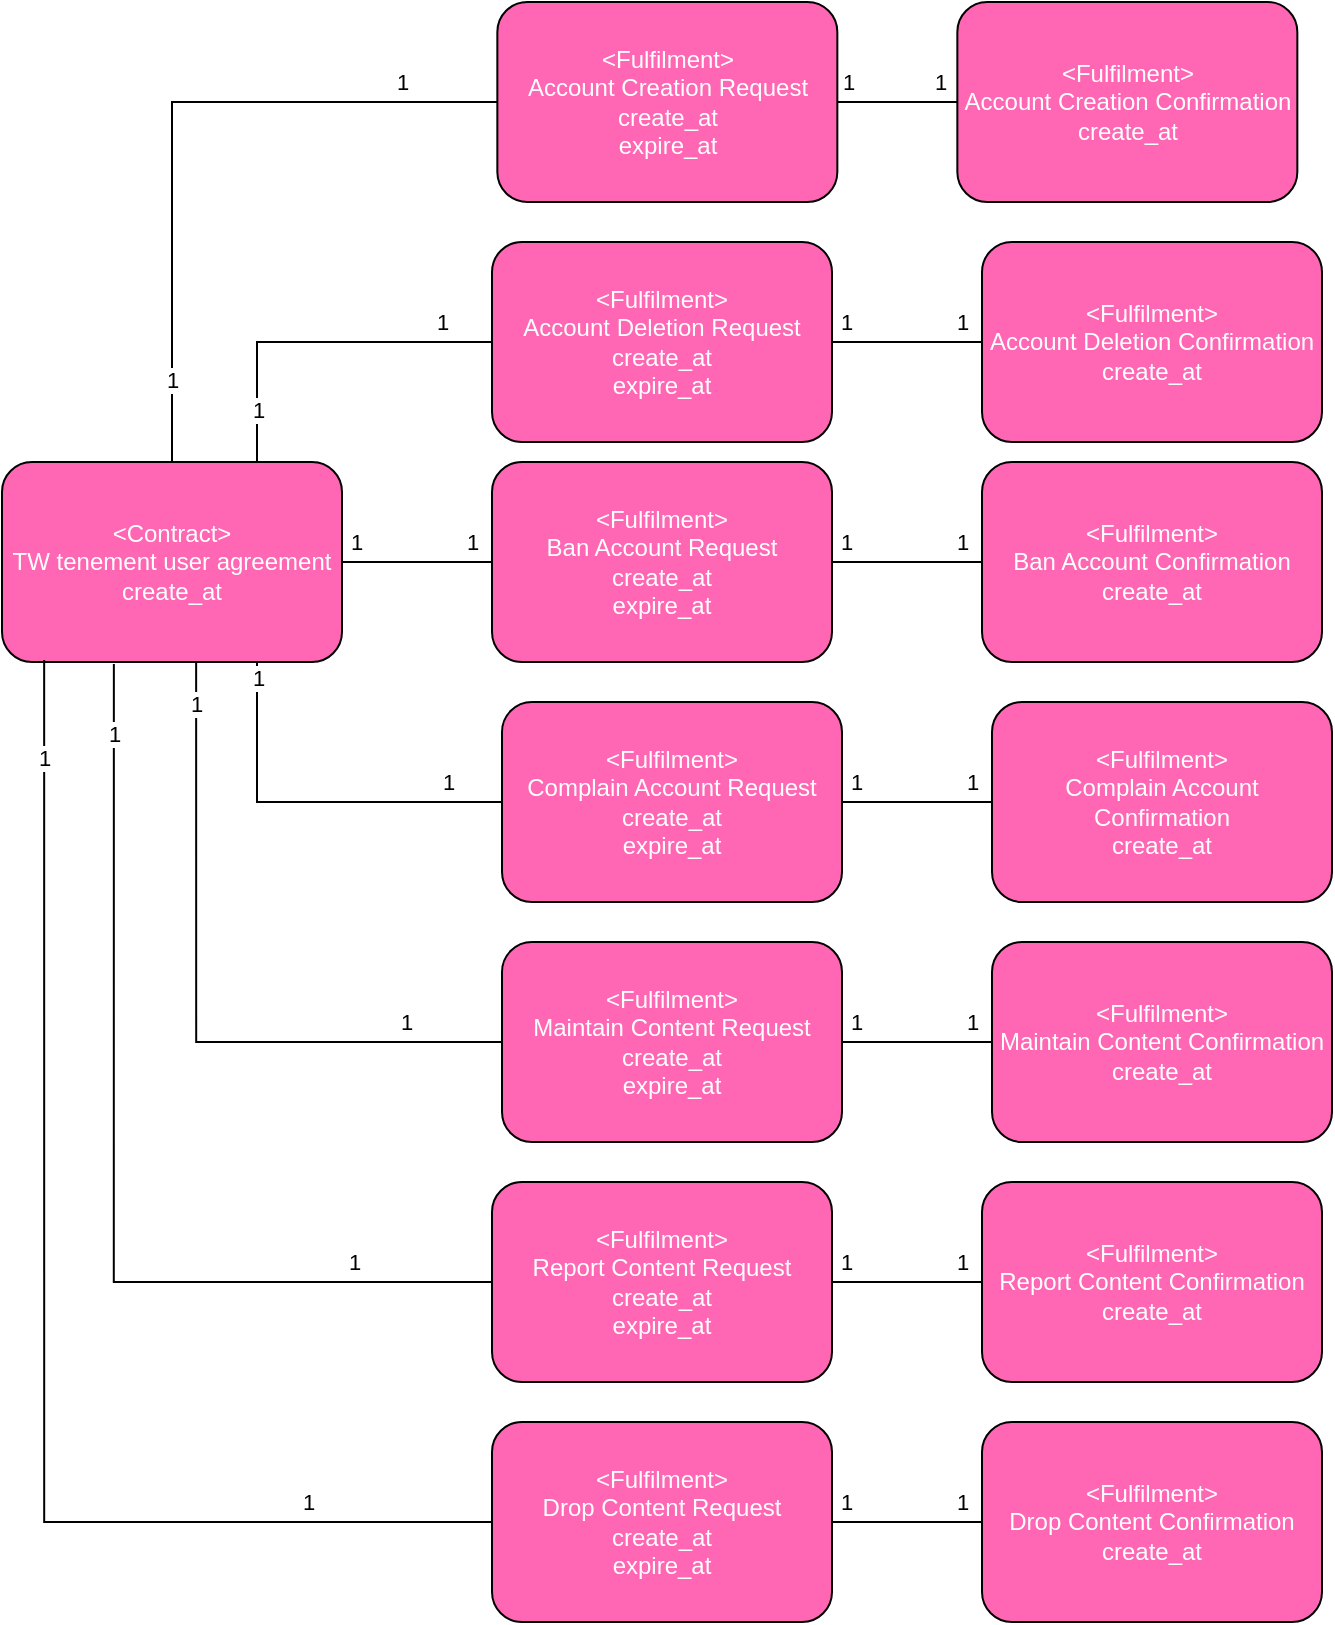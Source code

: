 <mxfile version="17.1.3" type="github">
  <diagram id="vbLzMYFggKSCNAN8Y7Uk" name="Page-1">
    <mxGraphModel dx="1977" dy="1285" grid="1" gridSize="10" guides="1" tooltips="1" connect="1" arrows="1" fold="1" page="1" pageScale="1" pageWidth="850" pageHeight="1100" math="0" shadow="0">
      <root>
        <mxCell id="0" />
        <mxCell id="1" parent="0" />
        <object label="&lt;font color=&quot;#ffffff&quot;&gt;&amp;lt;%type%&amp;gt;&lt;br&gt;%name%&lt;br&gt;%createAt%&lt;br&gt;&lt;/font&gt;" placeholders="1" type="Contract" name="TW tenement user agreement" createAt="create_at" id="XjBraubrFi25nvNVcW7s-2">
          <mxCell style="rounded=1;whiteSpace=wrap;html=1;fillColor=#FF66B3;noLabel=0;comic=0;recursiveResize=1;" parent="1" vertex="1">
            <mxGeometry x="60" y="310" width="170" height="100" as="geometry" />
          </mxCell>
        </object>
        <object label="&lt;font color=&quot;#ffffff&quot;&gt;&amp;lt;%type%&amp;gt;&lt;br&gt;%name%&lt;br&gt;%createAt%&lt;br&gt;%expireAt%&lt;br&gt;&lt;/font&gt;" placeholders="1" type="Fulfilment" name="Account Creation Request" createAt="create_at" expireAt="expire_at" id="JDbpLK1EYtTzxkzlDI9f-1">
          <mxCell style="rounded=1;whiteSpace=wrap;html=1;fillColor=#FF66B3;noLabel=0;comic=0;recursiveResize=1;" vertex="1" parent="1">
            <mxGeometry x="307.67" y="80" width="170" height="100" as="geometry" />
          </mxCell>
        </object>
        <object label="&lt;font color=&quot;#ffffff&quot;&gt;&amp;lt;%type%&amp;gt;&lt;br&gt;%name%&lt;br&gt;%createAt%&lt;br&gt;&lt;/font&gt;" placeholders="1" type="Fulfilment" name="Account Creation Confirmation" createAt="create_at" id="JDbpLK1EYtTzxkzlDI9f-2">
          <mxCell style="rounded=1;whiteSpace=wrap;html=1;fillColor=#FF66B3;noLabel=0;comic=0;recursiveResize=1;" vertex="1" parent="1">
            <mxGeometry x="537.67" y="80" width="170" height="100" as="geometry" />
          </mxCell>
        </object>
        <mxCell id="JDbpLK1EYtTzxkzlDI9f-3" style="edgeStyle=orthogonalEdgeStyle;rounded=0;orthogonalLoop=1;jettySize=auto;html=1;exitX=0.5;exitY=0;exitDx=0;exitDy=0;entryX=0;entryY=0.5;entryDx=0;entryDy=0;endArrow=none;endFill=0;" edge="1" parent="1" source="XjBraubrFi25nvNVcW7s-2" target="JDbpLK1EYtTzxkzlDI9f-1">
          <mxGeometry relative="1" as="geometry">
            <mxPoint x="180" y="260" as="sourcePoint" />
            <mxPoint x="280" y="260" as="targetPoint" />
          </mxGeometry>
        </mxCell>
        <mxCell id="JDbpLK1EYtTzxkzlDI9f-4" value="1" style="edgeLabel;html=1;align=center;verticalAlign=middle;resizable=0;points=[];" vertex="1" connectable="0" parent="JDbpLK1EYtTzxkzlDI9f-3">
          <mxGeometry x="-0.82" relative="1" as="geometry">
            <mxPoint y="-10" as="offset" />
          </mxGeometry>
        </mxCell>
        <mxCell id="JDbpLK1EYtTzxkzlDI9f-5" value="1" style="edgeLabel;html=1;align=center;verticalAlign=middle;resizable=0;points=[];" vertex="1" connectable="0" parent="JDbpLK1EYtTzxkzlDI9f-3">
          <mxGeometry x="0.72" y="-1" relative="1" as="geometry">
            <mxPoint y="-11" as="offset" />
          </mxGeometry>
        </mxCell>
        <mxCell id="JDbpLK1EYtTzxkzlDI9f-6" style="edgeStyle=orthogonalEdgeStyle;rounded=0;orthogonalLoop=1;jettySize=auto;html=1;exitX=1;exitY=0.5;exitDx=0;exitDy=0;endArrow=none;endFill=0;entryX=0;entryY=0.5;entryDx=0;entryDy=0;" edge="1" parent="1" source="JDbpLK1EYtTzxkzlDI9f-1" target="JDbpLK1EYtTzxkzlDI9f-2">
          <mxGeometry relative="1" as="geometry">
            <mxPoint x="477.67" y="130" as="sourcePoint" />
            <mxPoint x="517.67" y="130" as="targetPoint" />
          </mxGeometry>
        </mxCell>
        <mxCell id="JDbpLK1EYtTzxkzlDI9f-7" value="1" style="edgeLabel;html=1;align=center;verticalAlign=middle;resizable=0;points=[];" vertex="1" connectable="0" parent="JDbpLK1EYtTzxkzlDI9f-6">
          <mxGeometry x="-0.82" relative="1" as="geometry">
            <mxPoint y="-10" as="offset" />
          </mxGeometry>
        </mxCell>
        <mxCell id="JDbpLK1EYtTzxkzlDI9f-8" value="1" style="edgeLabel;html=1;align=center;verticalAlign=middle;resizable=0;points=[];" vertex="1" connectable="0" parent="JDbpLK1EYtTzxkzlDI9f-6">
          <mxGeometry x="0.72" y="-1" relative="1" as="geometry">
            <mxPoint y="-11" as="offset" />
          </mxGeometry>
        </mxCell>
        <object label="&lt;font color=&quot;#ffffff&quot;&gt;&amp;lt;%type%&amp;gt;&lt;br&gt;%name%&lt;br&gt;%createAt%&lt;br&gt;%expireAt%&lt;br&gt;&lt;/font&gt;" placeholders="1" type="Fulfilment" name="Account Deletion Request" createAt="create_at" expireAt="expire_at" id="JDbpLK1EYtTzxkzlDI9f-9">
          <mxCell style="rounded=1;whiteSpace=wrap;html=1;fillColor=#FF66B3;noLabel=0;comic=0;recursiveResize=1;" vertex="1" parent="1">
            <mxGeometry x="305" y="200" width="170" height="100" as="geometry" />
          </mxCell>
        </object>
        <object label="&lt;font color=&quot;#ffffff&quot;&gt;&amp;lt;%type%&amp;gt;&lt;br&gt;%name%&lt;br&gt;%createAt%&lt;br&gt;&lt;/font&gt;" placeholders="1" type="Fulfilment" name="Account Deletion Confirmation" createAt="create_at" id="JDbpLK1EYtTzxkzlDI9f-10">
          <mxCell style="rounded=1;whiteSpace=wrap;html=1;fillColor=#FF66B3;noLabel=0;comic=0;recursiveResize=1;" vertex="1" parent="1">
            <mxGeometry x="550" y="200" width="170" height="100" as="geometry" />
          </mxCell>
        </object>
        <mxCell id="JDbpLK1EYtTzxkzlDI9f-11" style="edgeStyle=orthogonalEdgeStyle;rounded=0;orthogonalLoop=1;jettySize=auto;html=1;exitX=1;exitY=0.5;exitDx=0;exitDy=0;endArrow=none;endFill=0;entryX=0;entryY=0.5;entryDx=0;entryDy=0;" edge="1" parent="1" source="JDbpLK1EYtTzxkzlDI9f-9" target="JDbpLK1EYtTzxkzlDI9f-10">
          <mxGeometry relative="1" as="geometry">
            <mxPoint x="530" y="260" as="sourcePoint" />
            <mxPoint x="570" y="260" as="targetPoint" />
          </mxGeometry>
        </mxCell>
        <mxCell id="JDbpLK1EYtTzxkzlDI9f-12" value="1" style="edgeLabel;html=1;align=center;verticalAlign=middle;resizable=0;points=[];" vertex="1" connectable="0" parent="JDbpLK1EYtTzxkzlDI9f-11">
          <mxGeometry x="-0.82" relative="1" as="geometry">
            <mxPoint y="-10" as="offset" />
          </mxGeometry>
        </mxCell>
        <mxCell id="JDbpLK1EYtTzxkzlDI9f-13" value="1" style="edgeLabel;html=1;align=center;verticalAlign=middle;resizable=0;points=[];" vertex="1" connectable="0" parent="JDbpLK1EYtTzxkzlDI9f-11">
          <mxGeometry x="0.72" y="-1" relative="1" as="geometry">
            <mxPoint y="-11" as="offset" />
          </mxGeometry>
        </mxCell>
        <mxCell id="JDbpLK1EYtTzxkzlDI9f-14" style="edgeStyle=orthogonalEdgeStyle;rounded=0;orthogonalLoop=1;jettySize=auto;html=1;exitX=0.75;exitY=0;exitDx=0;exitDy=0;entryX=0;entryY=0.5;entryDx=0;entryDy=0;endArrow=none;endFill=0;" edge="1" parent="1" source="XjBraubrFi25nvNVcW7s-2" target="JDbpLK1EYtTzxkzlDI9f-9">
          <mxGeometry relative="1" as="geometry">
            <mxPoint x="175" y="290" as="sourcePoint" />
            <mxPoint x="320" y="230" as="targetPoint" />
          </mxGeometry>
        </mxCell>
        <mxCell id="JDbpLK1EYtTzxkzlDI9f-15" value="1" style="edgeLabel;html=1;align=center;verticalAlign=middle;resizable=0;points=[];" vertex="1" connectable="0" parent="JDbpLK1EYtTzxkzlDI9f-14">
          <mxGeometry x="-0.82" relative="1" as="geometry">
            <mxPoint y="-10" as="offset" />
          </mxGeometry>
        </mxCell>
        <mxCell id="JDbpLK1EYtTzxkzlDI9f-16" value="1" style="edgeLabel;html=1;align=center;verticalAlign=middle;resizable=0;points=[];" vertex="1" connectable="0" parent="JDbpLK1EYtTzxkzlDI9f-14">
          <mxGeometry x="0.72" y="-1" relative="1" as="geometry">
            <mxPoint y="-11" as="offset" />
          </mxGeometry>
        </mxCell>
        <object label="&lt;font color=&quot;#ffffff&quot;&gt;&amp;lt;%type%&amp;gt;&lt;br&gt;%name%&lt;br&gt;%createAt%&lt;br&gt;%expireAt%&lt;br&gt;&lt;/font&gt;" placeholders="1" type="Fulfilment" name="Ban Account Request" createAt="create_at" expireAt="expire_at" id="JDbpLK1EYtTzxkzlDI9f-17">
          <mxCell style="rounded=1;whiteSpace=wrap;html=1;fillColor=#FF66B3;noLabel=0;comic=0;recursiveResize=1;" vertex="1" parent="1">
            <mxGeometry x="305" y="310" width="170" height="100" as="geometry" />
          </mxCell>
        </object>
        <object label="&lt;font color=&quot;#ffffff&quot;&gt;&amp;lt;%type%&amp;gt;&lt;br&gt;%name%&lt;br&gt;%createAt%&lt;br&gt;&lt;/font&gt;" placeholders="1" type="Fulfilment" name="Ban Account Confirmation" createAt="create_at" id="JDbpLK1EYtTzxkzlDI9f-18">
          <mxCell style="rounded=1;whiteSpace=wrap;html=1;fillColor=#FF66B3;noLabel=0;comic=0;recursiveResize=1;" vertex="1" parent="1">
            <mxGeometry x="550" y="310" width="170" height="100" as="geometry" />
          </mxCell>
        </object>
        <mxCell id="JDbpLK1EYtTzxkzlDI9f-19" style="edgeStyle=orthogonalEdgeStyle;rounded=0;orthogonalLoop=1;jettySize=auto;html=1;exitX=1;exitY=0.5;exitDx=0;exitDy=0;endArrow=none;endFill=0;entryX=0;entryY=0.5;entryDx=0;entryDy=0;" edge="1" parent="1" source="JDbpLK1EYtTzxkzlDI9f-17" target="JDbpLK1EYtTzxkzlDI9f-18">
          <mxGeometry relative="1" as="geometry">
            <mxPoint x="530" y="370" as="sourcePoint" />
            <mxPoint x="570" y="370" as="targetPoint" />
          </mxGeometry>
        </mxCell>
        <mxCell id="JDbpLK1EYtTzxkzlDI9f-20" value="1" style="edgeLabel;html=1;align=center;verticalAlign=middle;resizable=0;points=[];" vertex="1" connectable="0" parent="JDbpLK1EYtTzxkzlDI9f-19">
          <mxGeometry x="-0.82" relative="1" as="geometry">
            <mxPoint y="-10" as="offset" />
          </mxGeometry>
        </mxCell>
        <mxCell id="JDbpLK1EYtTzxkzlDI9f-21" value="1" style="edgeLabel;html=1;align=center;verticalAlign=middle;resizable=0;points=[];" vertex="1" connectable="0" parent="JDbpLK1EYtTzxkzlDI9f-19">
          <mxGeometry x="0.72" y="-1" relative="1" as="geometry">
            <mxPoint y="-11" as="offset" />
          </mxGeometry>
        </mxCell>
        <mxCell id="JDbpLK1EYtTzxkzlDI9f-26" style="edgeStyle=orthogonalEdgeStyle;rounded=0;orthogonalLoop=1;jettySize=auto;html=1;exitX=1;exitY=0.5;exitDx=0;exitDy=0;entryX=0;entryY=0.5;entryDx=0;entryDy=0;endArrow=none;endFill=0;" edge="1" parent="1" source="XjBraubrFi25nvNVcW7s-2" target="JDbpLK1EYtTzxkzlDI9f-17">
          <mxGeometry relative="1" as="geometry">
            <mxPoint x="250" y="380" as="sourcePoint" />
            <mxPoint x="325" y="380" as="targetPoint" />
          </mxGeometry>
        </mxCell>
        <mxCell id="JDbpLK1EYtTzxkzlDI9f-27" value="1" style="edgeLabel;html=1;align=center;verticalAlign=middle;resizable=0;points=[];" vertex="1" connectable="0" parent="JDbpLK1EYtTzxkzlDI9f-26">
          <mxGeometry x="-0.82" relative="1" as="geometry">
            <mxPoint y="-10" as="offset" />
          </mxGeometry>
        </mxCell>
        <mxCell id="JDbpLK1EYtTzxkzlDI9f-28" value="1" style="edgeLabel;html=1;align=center;verticalAlign=middle;resizable=0;points=[];" vertex="1" connectable="0" parent="JDbpLK1EYtTzxkzlDI9f-26">
          <mxGeometry x="0.72" y="-1" relative="1" as="geometry">
            <mxPoint y="-11" as="offset" />
          </mxGeometry>
        </mxCell>
        <object label="&lt;font color=&quot;#ffffff&quot;&gt;&amp;lt;%type%&amp;gt;&lt;br&gt;%name%&lt;br&gt;%createAt%&lt;br&gt;%expireAt%&lt;br&gt;&lt;/font&gt;" placeholders="1" type="Fulfilment" name="Complain Account Request" createAt="create_at" expireAt="expire_at" id="JDbpLK1EYtTzxkzlDI9f-29">
          <mxCell style="rounded=1;whiteSpace=wrap;html=1;fillColor=#FF66B3;noLabel=0;comic=0;recursiveResize=1;" vertex="1" parent="1">
            <mxGeometry x="310" y="430" width="170" height="100" as="geometry" />
          </mxCell>
        </object>
        <object label="&lt;font color=&quot;#ffffff&quot;&gt;&amp;lt;%type%&amp;gt;&lt;br&gt;%name%&lt;br&gt;%createAt%&lt;br&gt;&lt;/font&gt;" placeholders="1" type="Fulfilment" name="Complain Account Confirmation" createAt="create_at" id="JDbpLK1EYtTzxkzlDI9f-30">
          <mxCell style="rounded=1;whiteSpace=wrap;html=1;fillColor=#FF66B3;noLabel=0;comic=0;recursiveResize=1;" vertex="1" parent="1">
            <mxGeometry x="555" y="430" width="170" height="100" as="geometry" />
          </mxCell>
        </object>
        <mxCell id="JDbpLK1EYtTzxkzlDI9f-31" style="edgeStyle=orthogonalEdgeStyle;rounded=0;orthogonalLoop=1;jettySize=auto;html=1;exitX=1;exitY=0.5;exitDx=0;exitDy=0;endArrow=none;endFill=0;entryX=0;entryY=0.5;entryDx=0;entryDy=0;" edge="1" parent="1" source="JDbpLK1EYtTzxkzlDI9f-29" target="JDbpLK1EYtTzxkzlDI9f-30">
          <mxGeometry relative="1" as="geometry">
            <mxPoint x="535" y="490" as="sourcePoint" />
            <mxPoint x="575" y="490" as="targetPoint" />
          </mxGeometry>
        </mxCell>
        <mxCell id="JDbpLK1EYtTzxkzlDI9f-32" value="1" style="edgeLabel;html=1;align=center;verticalAlign=middle;resizable=0;points=[];" vertex="1" connectable="0" parent="JDbpLK1EYtTzxkzlDI9f-31">
          <mxGeometry x="-0.82" relative="1" as="geometry">
            <mxPoint y="-10" as="offset" />
          </mxGeometry>
        </mxCell>
        <mxCell id="JDbpLK1EYtTzxkzlDI9f-33" value="1" style="edgeLabel;html=1;align=center;verticalAlign=middle;resizable=0;points=[];" vertex="1" connectable="0" parent="JDbpLK1EYtTzxkzlDI9f-31">
          <mxGeometry x="0.72" y="-1" relative="1" as="geometry">
            <mxPoint y="-11" as="offset" />
          </mxGeometry>
        </mxCell>
        <object label="&lt;font color=&quot;#ffffff&quot;&gt;&amp;lt;%type%&amp;gt;&lt;br&gt;%name%&lt;br&gt;%createAt%&lt;br&gt;%expireAt%&lt;br&gt;&lt;/font&gt;" placeholders="1" type="Fulfilment" name="Report Content Request" createAt="create_at" expireAt="expire_at" id="JDbpLK1EYtTzxkzlDI9f-37">
          <mxCell style="rounded=1;whiteSpace=wrap;html=1;fillColor=#FF66B3;noLabel=0;comic=0;recursiveResize=1;" vertex="1" parent="1">
            <mxGeometry x="305" y="670" width="170" height="100" as="geometry" />
          </mxCell>
        </object>
        <object label="&lt;font color=&quot;#ffffff&quot;&gt;&amp;lt;%type%&amp;gt;&lt;br&gt;%name%&lt;br&gt;%createAt%&lt;br&gt;&lt;/font&gt;" placeholders="1" type="Fulfilment" name="Report Content Confirmation" createAt="create_at" id="JDbpLK1EYtTzxkzlDI9f-38">
          <mxCell style="rounded=1;whiteSpace=wrap;html=1;fillColor=#FF66B3;noLabel=0;comic=0;recursiveResize=1;" vertex="1" parent="1">
            <mxGeometry x="550" y="670" width="170" height="100" as="geometry" />
          </mxCell>
        </object>
        <mxCell id="JDbpLK1EYtTzxkzlDI9f-39" style="edgeStyle=orthogonalEdgeStyle;rounded=0;orthogonalLoop=1;jettySize=auto;html=1;exitX=1;exitY=0.5;exitDx=0;exitDy=0;endArrow=none;endFill=0;entryX=0;entryY=0.5;entryDx=0;entryDy=0;" edge="1" parent="1" source="JDbpLK1EYtTzxkzlDI9f-37" target="JDbpLK1EYtTzxkzlDI9f-38">
          <mxGeometry relative="1" as="geometry">
            <mxPoint x="530" y="730" as="sourcePoint" />
            <mxPoint x="570" y="730" as="targetPoint" />
          </mxGeometry>
        </mxCell>
        <mxCell id="JDbpLK1EYtTzxkzlDI9f-40" value="1" style="edgeLabel;html=1;align=center;verticalAlign=middle;resizable=0;points=[];" vertex="1" connectable="0" parent="JDbpLK1EYtTzxkzlDI9f-39">
          <mxGeometry x="-0.82" relative="1" as="geometry">
            <mxPoint y="-10" as="offset" />
          </mxGeometry>
        </mxCell>
        <mxCell id="JDbpLK1EYtTzxkzlDI9f-41" value="1" style="edgeLabel;html=1;align=center;verticalAlign=middle;resizable=0;points=[];" vertex="1" connectable="0" parent="JDbpLK1EYtTzxkzlDI9f-39">
          <mxGeometry x="0.72" y="-1" relative="1" as="geometry">
            <mxPoint y="-11" as="offset" />
          </mxGeometry>
        </mxCell>
        <mxCell id="JDbpLK1EYtTzxkzlDI9f-45" style="edgeStyle=orthogonalEdgeStyle;rounded=0;orthogonalLoop=1;jettySize=auto;html=1;exitX=0.75;exitY=1;exitDx=0;exitDy=0;entryX=0;entryY=0.5;entryDx=0;entryDy=0;endArrow=none;endFill=0;" edge="1" parent="1" source="XjBraubrFi25nvNVcW7s-2" target="JDbpLK1EYtTzxkzlDI9f-29">
          <mxGeometry relative="1" as="geometry">
            <mxPoint x="155" y="420" as="sourcePoint" />
            <mxPoint x="315" y="490" as="targetPoint" />
          </mxGeometry>
        </mxCell>
        <mxCell id="JDbpLK1EYtTzxkzlDI9f-46" value="1" style="edgeLabel;html=1;align=center;verticalAlign=middle;resizable=0;points=[];" vertex="1" connectable="0" parent="JDbpLK1EYtTzxkzlDI9f-45">
          <mxGeometry x="-0.82" relative="1" as="geometry">
            <mxPoint y="-10" as="offset" />
          </mxGeometry>
        </mxCell>
        <mxCell id="JDbpLK1EYtTzxkzlDI9f-47" value="1" style="edgeLabel;html=1;align=center;verticalAlign=middle;resizable=0;points=[];" vertex="1" connectable="0" parent="JDbpLK1EYtTzxkzlDI9f-45">
          <mxGeometry x="0.72" y="-1" relative="1" as="geometry">
            <mxPoint y="-11" as="offset" />
          </mxGeometry>
        </mxCell>
        <mxCell id="JDbpLK1EYtTzxkzlDI9f-48" style="edgeStyle=orthogonalEdgeStyle;rounded=0;orthogonalLoop=1;jettySize=auto;html=1;exitX=0.329;exitY=1.01;exitDx=0;exitDy=0;entryX=0;entryY=0.5;entryDx=0;entryDy=0;endArrow=none;endFill=0;exitPerimeter=0;" edge="1" parent="1" source="XjBraubrFi25nvNVcW7s-2" target="JDbpLK1EYtTzxkzlDI9f-37">
          <mxGeometry relative="1" as="geometry">
            <mxPoint x="165" y="430" as="sourcePoint" />
            <mxPoint x="325" y="500" as="targetPoint" />
          </mxGeometry>
        </mxCell>
        <mxCell id="JDbpLK1EYtTzxkzlDI9f-49" value="1" style="edgeLabel;html=1;align=center;verticalAlign=middle;resizable=0;points=[];" vertex="1" connectable="0" parent="JDbpLK1EYtTzxkzlDI9f-48">
          <mxGeometry x="-0.82" relative="1" as="geometry">
            <mxPoint y="-10" as="offset" />
          </mxGeometry>
        </mxCell>
        <mxCell id="JDbpLK1EYtTzxkzlDI9f-50" value="1" style="edgeLabel;html=1;align=center;verticalAlign=middle;resizable=0;points=[];" vertex="1" connectable="0" parent="JDbpLK1EYtTzxkzlDI9f-48">
          <mxGeometry x="0.72" y="-1" relative="1" as="geometry">
            <mxPoint y="-11" as="offset" />
          </mxGeometry>
        </mxCell>
        <object label="&lt;font color=&quot;#ffffff&quot;&gt;&amp;lt;%type%&amp;gt;&lt;br&gt;%name%&lt;br&gt;%createAt%&lt;br&gt;%expireAt%&lt;br&gt;&lt;/font&gt;" placeholders="1" type="Fulfilment" name="Maintain Content Request" createAt="create_at" expireAt="expire_at" id="JDbpLK1EYtTzxkzlDI9f-51">
          <mxCell style="rounded=1;whiteSpace=wrap;html=1;fillColor=#FF66B3;noLabel=0;comic=0;recursiveResize=1;" vertex="1" parent="1">
            <mxGeometry x="310" y="550" width="170" height="100" as="geometry" />
          </mxCell>
        </object>
        <object label="&lt;font color=&quot;#ffffff&quot;&gt;&amp;lt;%type%&amp;gt;&lt;br&gt;%name%&lt;br&gt;%createAt%&lt;br&gt;&lt;/font&gt;" placeholders="1" type="Fulfilment" name="Maintain Content Confirmation" createAt="create_at" id="JDbpLK1EYtTzxkzlDI9f-52">
          <mxCell style="rounded=1;whiteSpace=wrap;html=1;fillColor=#FF66B3;noLabel=0;comic=0;recursiveResize=1;" vertex="1" parent="1">
            <mxGeometry x="555" y="550" width="170" height="100" as="geometry" />
          </mxCell>
        </object>
        <mxCell id="JDbpLK1EYtTzxkzlDI9f-53" style="edgeStyle=orthogonalEdgeStyle;rounded=0;orthogonalLoop=1;jettySize=auto;html=1;exitX=1;exitY=0.5;exitDx=0;exitDy=0;endArrow=none;endFill=0;entryX=0;entryY=0.5;entryDx=0;entryDy=0;" edge="1" parent="1" source="JDbpLK1EYtTzxkzlDI9f-51" target="JDbpLK1EYtTzxkzlDI9f-52">
          <mxGeometry relative="1" as="geometry">
            <mxPoint x="535" y="610" as="sourcePoint" />
            <mxPoint x="575" y="610" as="targetPoint" />
          </mxGeometry>
        </mxCell>
        <mxCell id="JDbpLK1EYtTzxkzlDI9f-54" value="1" style="edgeLabel;html=1;align=center;verticalAlign=middle;resizable=0;points=[];" vertex="1" connectable="0" parent="JDbpLK1EYtTzxkzlDI9f-53">
          <mxGeometry x="-0.82" relative="1" as="geometry">
            <mxPoint y="-10" as="offset" />
          </mxGeometry>
        </mxCell>
        <mxCell id="JDbpLK1EYtTzxkzlDI9f-55" value="1" style="edgeLabel;html=1;align=center;verticalAlign=middle;resizable=0;points=[];" vertex="1" connectable="0" parent="JDbpLK1EYtTzxkzlDI9f-53">
          <mxGeometry x="0.72" y="-1" relative="1" as="geometry">
            <mxPoint y="-11" as="offset" />
          </mxGeometry>
        </mxCell>
        <mxCell id="JDbpLK1EYtTzxkzlDI9f-56" style="edgeStyle=orthogonalEdgeStyle;rounded=0;orthogonalLoop=1;jettySize=auto;html=1;exitX=0.571;exitY=1;exitDx=0;exitDy=0;endArrow=none;endFill=0;entryX=0;entryY=0.5;entryDx=0;entryDy=0;exitPerimeter=0;" edge="1" parent="1" source="XjBraubrFi25nvNVcW7s-2" target="JDbpLK1EYtTzxkzlDI9f-51">
          <mxGeometry relative="1" as="geometry">
            <mxPoint x="112.5" y="420" as="sourcePoint" />
            <mxPoint x="315" y="730" as="targetPoint" />
          </mxGeometry>
        </mxCell>
        <mxCell id="JDbpLK1EYtTzxkzlDI9f-57" value="1" style="edgeLabel;html=1;align=center;verticalAlign=middle;resizable=0;points=[];" vertex="1" connectable="0" parent="JDbpLK1EYtTzxkzlDI9f-56">
          <mxGeometry x="-0.82" relative="1" as="geometry">
            <mxPoint y="-10" as="offset" />
          </mxGeometry>
        </mxCell>
        <mxCell id="JDbpLK1EYtTzxkzlDI9f-58" value="1" style="edgeLabel;html=1;align=center;verticalAlign=middle;resizable=0;points=[];" vertex="1" connectable="0" parent="JDbpLK1EYtTzxkzlDI9f-56">
          <mxGeometry x="0.72" y="-1" relative="1" as="geometry">
            <mxPoint y="-11" as="offset" />
          </mxGeometry>
        </mxCell>
        <object label="&lt;font color=&quot;#ffffff&quot;&gt;&amp;lt;%type%&amp;gt;&lt;br&gt;%name%&lt;br&gt;%createAt%&lt;br&gt;%expireAt%&lt;br&gt;&lt;/font&gt;" placeholders="1" type="Fulfilment" name="Drop Content Request" createAt="create_at" expireAt="expire_at" id="JDbpLK1EYtTzxkzlDI9f-59">
          <mxCell style="rounded=1;whiteSpace=wrap;html=1;fillColor=#FF66B3;noLabel=0;comic=0;recursiveResize=1;" vertex="1" parent="1">
            <mxGeometry x="305" y="790" width="170" height="100" as="geometry" />
          </mxCell>
        </object>
        <object label="&lt;font color=&quot;#ffffff&quot;&gt;&amp;lt;%type%&amp;gt;&lt;br&gt;%name%&lt;br&gt;%createAt%&lt;br&gt;&lt;/font&gt;" placeholders="1" type="Fulfilment" name="Drop Content Confirmation" createAt="create_at" id="JDbpLK1EYtTzxkzlDI9f-60">
          <mxCell style="rounded=1;whiteSpace=wrap;html=1;fillColor=#FF66B3;noLabel=0;comic=0;recursiveResize=1;" vertex="1" parent="1">
            <mxGeometry x="550" y="790" width="170" height="100" as="geometry" />
          </mxCell>
        </object>
        <mxCell id="JDbpLK1EYtTzxkzlDI9f-61" style="edgeStyle=orthogonalEdgeStyle;rounded=0;orthogonalLoop=1;jettySize=auto;html=1;exitX=1;exitY=0.5;exitDx=0;exitDy=0;endArrow=none;endFill=0;entryX=0;entryY=0.5;entryDx=0;entryDy=0;" edge="1" parent="1" source="JDbpLK1EYtTzxkzlDI9f-59" target="JDbpLK1EYtTzxkzlDI9f-60">
          <mxGeometry relative="1" as="geometry">
            <mxPoint x="535" y="850" as="sourcePoint" />
            <mxPoint x="575" y="850" as="targetPoint" />
          </mxGeometry>
        </mxCell>
        <mxCell id="JDbpLK1EYtTzxkzlDI9f-62" value="1" style="edgeLabel;html=1;align=center;verticalAlign=middle;resizable=0;points=[];" vertex="1" connectable="0" parent="JDbpLK1EYtTzxkzlDI9f-61">
          <mxGeometry x="-0.82" relative="1" as="geometry">
            <mxPoint y="-10" as="offset" />
          </mxGeometry>
        </mxCell>
        <mxCell id="JDbpLK1EYtTzxkzlDI9f-63" value="1" style="edgeLabel;html=1;align=center;verticalAlign=middle;resizable=0;points=[];" vertex="1" connectable="0" parent="JDbpLK1EYtTzxkzlDI9f-61">
          <mxGeometry x="0.72" y="-1" relative="1" as="geometry">
            <mxPoint y="-11" as="offset" />
          </mxGeometry>
        </mxCell>
        <mxCell id="JDbpLK1EYtTzxkzlDI9f-64" style="edgeStyle=orthogonalEdgeStyle;rounded=0;orthogonalLoop=1;jettySize=auto;html=1;exitX=0.124;exitY=0.99;exitDx=0;exitDy=0;entryX=0;entryY=0.5;entryDx=0;entryDy=0;endArrow=none;endFill=0;exitPerimeter=0;" edge="1" parent="1" source="XjBraubrFi25nvNVcW7s-2" target="JDbpLK1EYtTzxkzlDI9f-59">
          <mxGeometry relative="1" as="geometry">
            <mxPoint x="112.5" y="420" as="sourcePoint" />
            <mxPoint x="315" y="730" as="targetPoint" />
          </mxGeometry>
        </mxCell>
        <mxCell id="JDbpLK1EYtTzxkzlDI9f-65" value="1" style="edgeLabel;html=1;align=center;verticalAlign=middle;resizable=0;points=[];" vertex="1" connectable="0" parent="JDbpLK1EYtTzxkzlDI9f-64">
          <mxGeometry x="-0.82" relative="1" as="geometry">
            <mxPoint y="-10" as="offset" />
          </mxGeometry>
        </mxCell>
        <mxCell id="JDbpLK1EYtTzxkzlDI9f-66" value="1" style="edgeLabel;html=1;align=center;verticalAlign=middle;resizable=0;points=[];" vertex="1" connectable="0" parent="JDbpLK1EYtTzxkzlDI9f-64">
          <mxGeometry x="0.72" y="-1" relative="1" as="geometry">
            <mxPoint y="-11" as="offset" />
          </mxGeometry>
        </mxCell>
      </root>
    </mxGraphModel>
  </diagram>
</mxfile>
